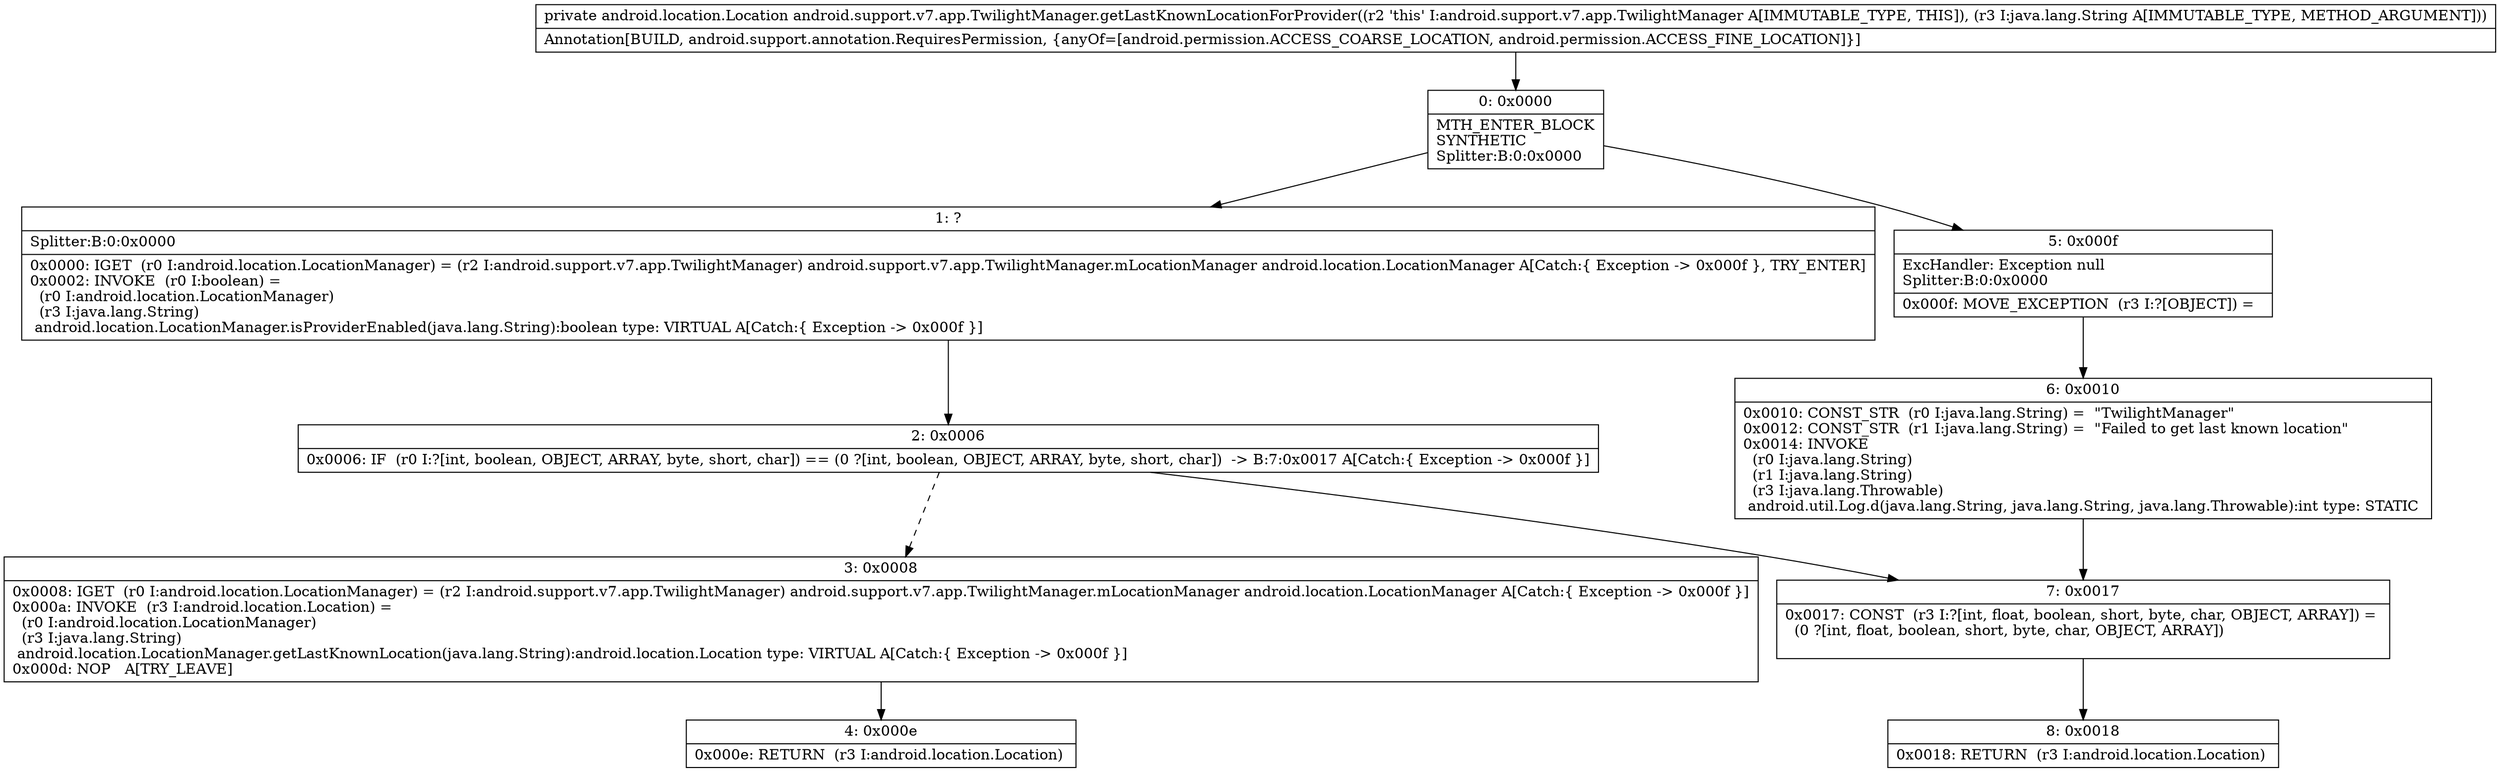 digraph "CFG forandroid.support.v7.app.TwilightManager.getLastKnownLocationForProvider(Ljava\/lang\/String;)Landroid\/location\/Location;" {
Node_0 [shape=record,label="{0\:\ 0x0000|MTH_ENTER_BLOCK\lSYNTHETIC\lSplitter:B:0:0x0000\l}"];
Node_1 [shape=record,label="{1\:\ ?|Splitter:B:0:0x0000\l|0x0000: IGET  (r0 I:android.location.LocationManager) = (r2 I:android.support.v7.app.TwilightManager) android.support.v7.app.TwilightManager.mLocationManager android.location.LocationManager A[Catch:\{ Exception \-\> 0x000f \}, TRY_ENTER]\l0x0002: INVOKE  (r0 I:boolean) = \l  (r0 I:android.location.LocationManager)\l  (r3 I:java.lang.String)\l android.location.LocationManager.isProviderEnabled(java.lang.String):boolean type: VIRTUAL A[Catch:\{ Exception \-\> 0x000f \}]\l}"];
Node_2 [shape=record,label="{2\:\ 0x0006|0x0006: IF  (r0 I:?[int, boolean, OBJECT, ARRAY, byte, short, char]) == (0 ?[int, boolean, OBJECT, ARRAY, byte, short, char])  \-\> B:7:0x0017 A[Catch:\{ Exception \-\> 0x000f \}]\l}"];
Node_3 [shape=record,label="{3\:\ 0x0008|0x0008: IGET  (r0 I:android.location.LocationManager) = (r2 I:android.support.v7.app.TwilightManager) android.support.v7.app.TwilightManager.mLocationManager android.location.LocationManager A[Catch:\{ Exception \-\> 0x000f \}]\l0x000a: INVOKE  (r3 I:android.location.Location) = \l  (r0 I:android.location.LocationManager)\l  (r3 I:java.lang.String)\l android.location.LocationManager.getLastKnownLocation(java.lang.String):android.location.Location type: VIRTUAL A[Catch:\{ Exception \-\> 0x000f \}]\l0x000d: NOP   A[TRY_LEAVE]\l}"];
Node_4 [shape=record,label="{4\:\ 0x000e|0x000e: RETURN  (r3 I:android.location.Location) \l}"];
Node_5 [shape=record,label="{5\:\ 0x000f|ExcHandler: Exception null\lSplitter:B:0:0x0000\l|0x000f: MOVE_EXCEPTION  (r3 I:?[OBJECT]) =  \l}"];
Node_6 [shape=record,label="{6\:\ 0x0010|0x0010: CONST_STR  (r0 I:java.lang.String) =  \"TwilightManager\" \l0x0012: CONST_STR  (r1 I:java.lang.String) =  \"Failed to get last known location\" \l0x0014: INVOKE  \l  (r0 I:java.lang.String)\l  (r1 I:java.lang.String)\l  (r3 I:java.lang.Throwable)\l android.util.Log.d(java.lang.String, java.lang.String, java.lang.Throwable):int type: STATIC \l}"];
Node_7 [shape=record,label="{7\:\ 0x0017|0x0017: CONST  (r3 I:?[int, float, boolean, short, byte, char, OBJECT, ARRAY]) = \l  (0 ?[int, float, boolean, short, byte, char, OBJECT, ARRAY])\l \l}"];
Node_8 [shape=record,label="{8\:\ 0x0018|0x0018: RETURN  (r3 I:android.location.Location) \l}"];
MethodNode[shape=record,label="{private android.location.Location android.support.v7.app.TwilightManager.getLastKnownLocationForProvider((r2 'this' I:android.support.v7.app.TwilightManager A[IMMUTABLE_TYPE, THIS]), (r3 I:java.lang.String A[IMMUTABLE_TYPE, METHOD_ARGUMENT]))  | Annotation[BUILD, android.support.annotation.RequiresPermission, \{anyOf=[android.permission.ACCESS_COARSE_LOCATION, android.permission.ACCESS_FINE_LOCATION]\}]\l}"];
MethodNode -> Node_0;
Node_0 -> Node_1;
Node_0 -> Node_5;
Node_1 -> Node_2;
Node_2 -> Node_3[style=dashed];
Node_2 -> Node_7;
Node_3 -> Node_4;
Node_5 -> Node_6;
Node_6 -> Node_7;
Node_7 -> Node_8;
}

